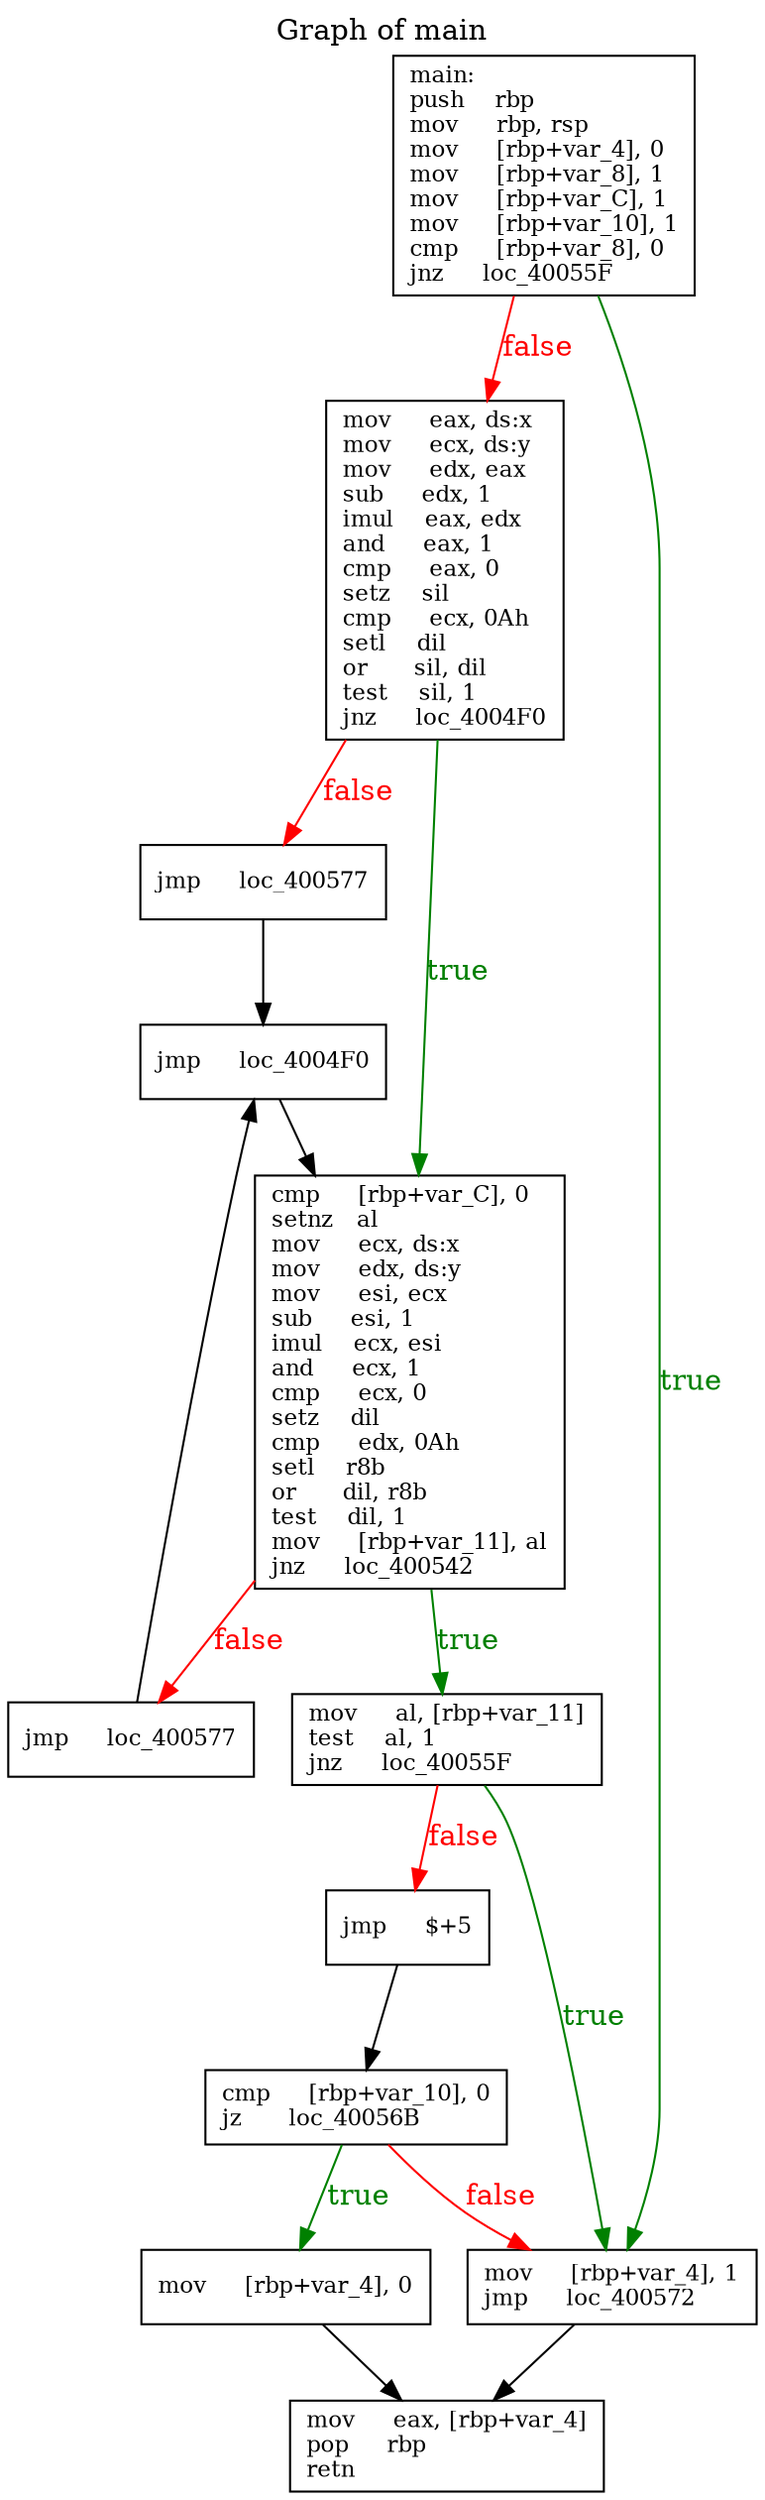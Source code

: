 digraph GRAPH_0 {

  // Generated by Graph::Easy 0.76 at Sat Mar  2 11:13:30 2019

  edge [ arrowhead=normal ];
  graph [
    label="Graph of main",
    labelloc=top ];
  node [
    fillcolor=white,
    fontsize=11,
    shape=box,
    style=filled ];

  0 [ label="main:\lpush    rbp\lmov     rbp, rsp\lmov     [rbp+var_4], 0\lmov     [rbp+var_8], 1\lmov     [rbp+var_C], 1\lmov     [rbp+var_10], 1\lcmp     [rbp+var_8], 0\ljnz     loc_40055F\l", rank=0 ]
  1 [ label="mov     eax, ds:x\lmov     ecx, ds:y\lmov     edx, eax\lsub     edx, 1\limul    eax, edx\land     eax, 1\lcmp     eax, 0\lsetz    sil\lcmp     ecx, 0Ah\lsetl    dil\lor      sil, dil\ltest    sil, 1\ljnz     loc_4004F0\l" ]
  10 [ label="mov     eax, [rbp+var_4]\lpop     rbp\lretn\l", rank=12 ]
  11 [ label="jmp     loc_4004F0\l" ]
  2 [ label="jmp     loc_400577\l" ]
  3 [ label="cmp     [rbp+var_C], 0\lsetnz   al\lmov     ecx, ds:x\lmov     edx, ds:y\lmov     esi, ecx\lsub     esi, 1\limul    ecx, esi\land     ecx, 1\lcmp     ecx, 0\lsetz    dil\lcmp     edx, 0Ah\lsetl    r8b\lor      dil, r8b\ltest    dil, 1\lmov     [rbp+var_11], al\ljnz     loc_400542\l" ]
  4 [ label="jmp     loc_400577\l" ]
  5 [ label="mov     al, [rbp+var_11]\ltest    al, 1\ljnz     loc_40055F\l" ]
  6 [ label="jmp     $+5\l" ]
  7 [ label="cmp     [rbp+var_10], 0\ljz      loc_40056B\l" ]
  8 [ label="mov     [rbp+var_4], 1\ljmp     loc_400572\l" ]
  9 [ label="mov     [rbp+var_4], 0\l" ]

  0 -> 8 [ color="#008000", fontcolor="#008000", label=true ]
  0 -> 1 [ color="#ff0000", fontcolor="#ff0000", label=false ]
  1 -> 3 [ color="#008000", fontcolor="#008000", label=true ]
  1 -> 2 [ color="#ff0000", fontcolor="#ff0000", label=false ]
  2 -> 11 [ color="#000000" ]
  3 -> 5 [ color="#008000", fontcolor="#008000", label=true ]
  3 -> 4 [ color="#ff0000", fontcolor="#ff0000", label=false ]
  4 -> 11 [ color="#000000" ]
  5 -> 8 [ color="#008000", fontcolor="#008000", label=true ]
  5 -> 6 [ color="#ff0000", fontcolor="#ff0000", label=false ]
  6 -> 7 [ color="#000000" ]
  7 -> 9 [ color="#008000", fontcolor="#008000", label=true ]
  7 -> 8 [ color="#ff0000", fontcolor="#ff0000", label=false ]
  8 -> 10 [ color="#000000" ]
  9 -> 10 [ color="#000000" ]
  11 -> 3 [ color="#000000" ]

}
